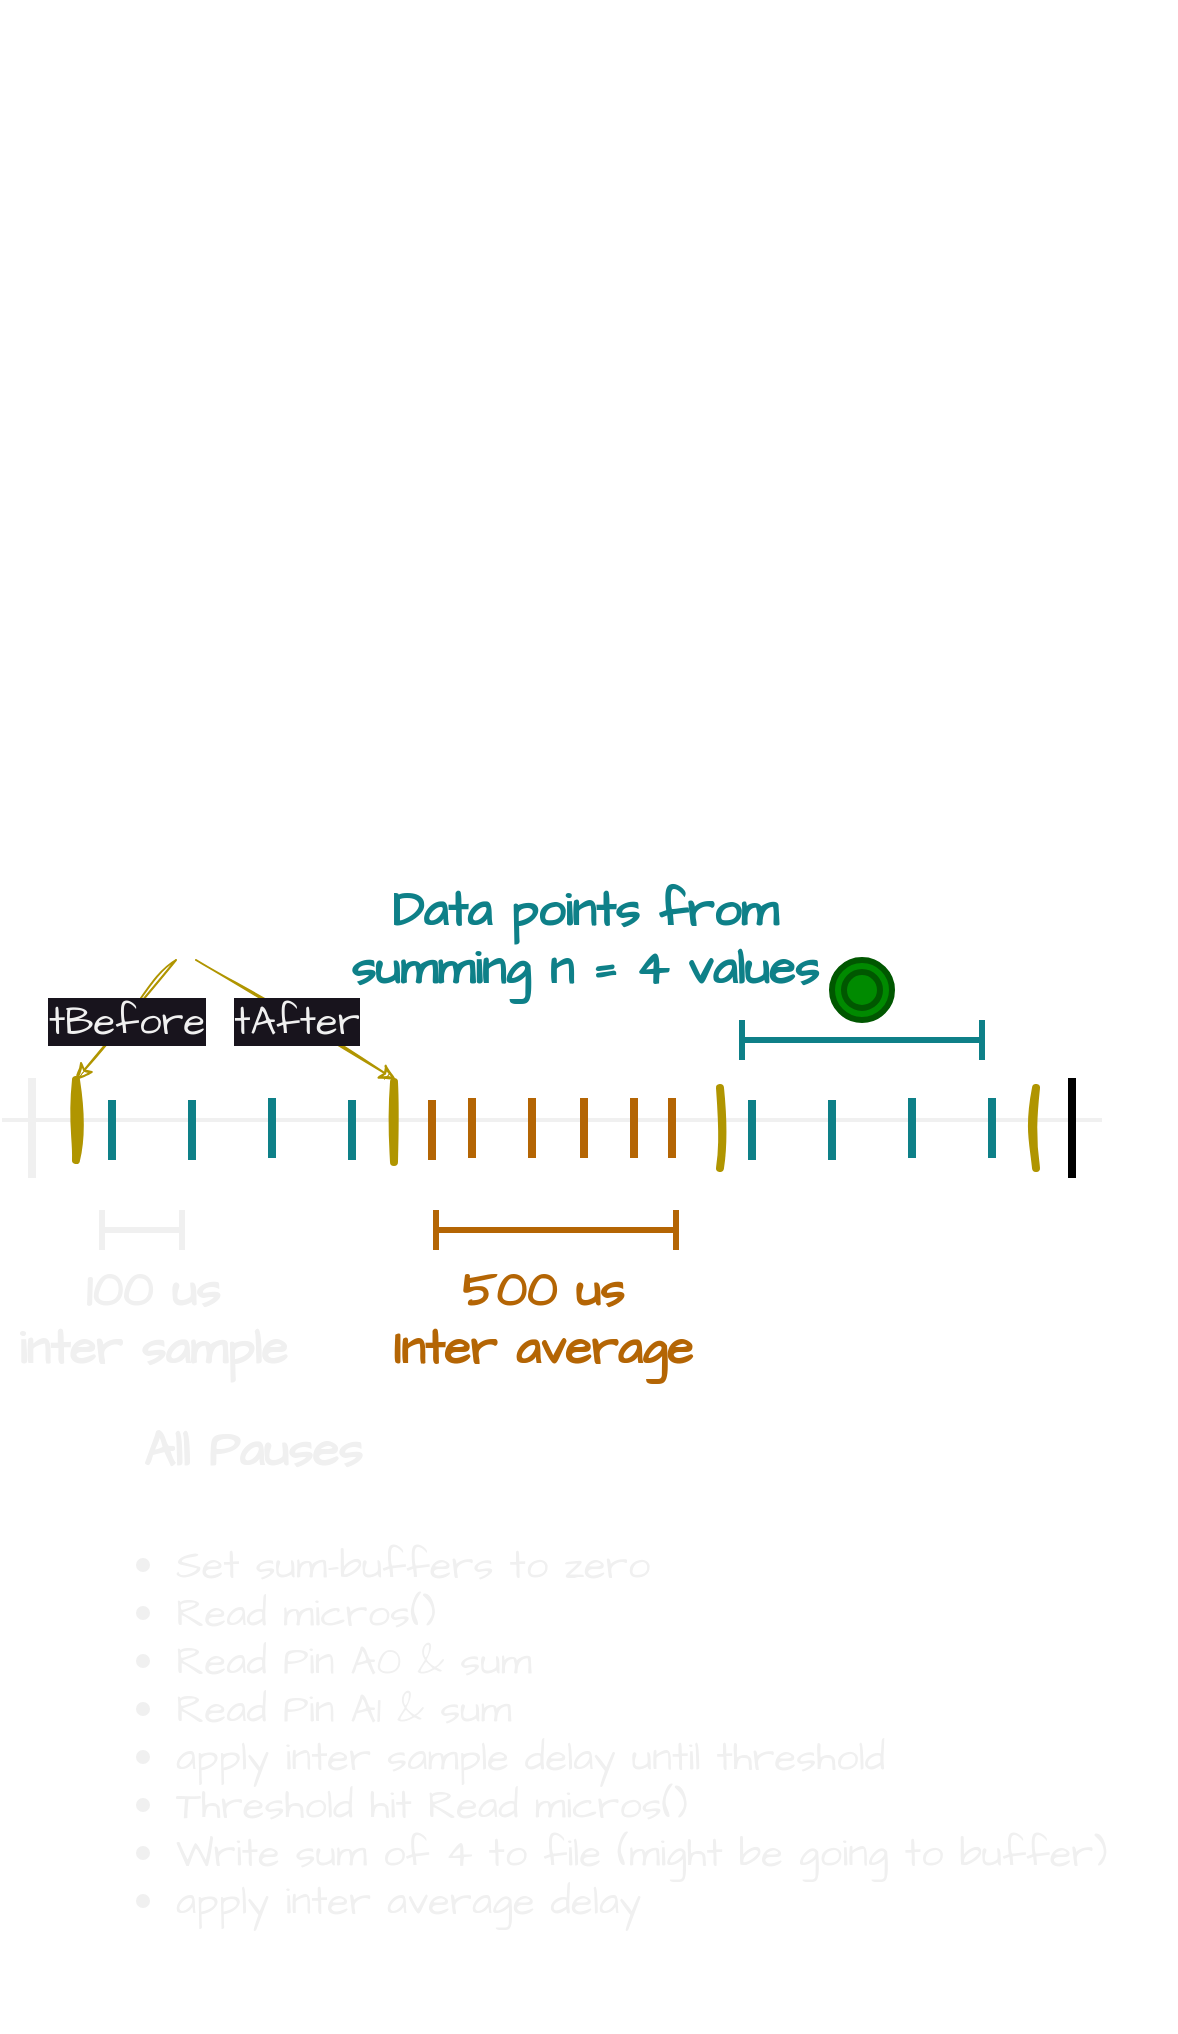 <mxfile>
    <diagram id="7IPDV5BTUQt0qVz-nsw-" name="Page-1">
        <mxGraphModel dx="614" dy="733" grid="0" gridSize="10" guides="1" tooltips="1" connect="1" arrows="1" fold="1" page="1" pageScale="1" pageWidth="850" pageHeight="1100" background="none" math="0" shadow="0">
            <root>
                <mxCell id="0"/>
                <mxCell id="1" parent="0"/>
                <mxCell id="4" value="" style="line;strokeWidth=2;html=1;hachureGap=4;fontFamily=Architects Daughter;fontSource=https%3A%2F%2Ffonts.googleapis.com%2Fcss%3Ffamily%3DArchitects%2BDaughter;fontSize=20;rounded=0;strokeColor=#F0F0F0;" parent="1" vertex="1">
                    <mxGeometry x="63" y="565" width="550" height="10" as="geometry"/>
                </mxCell>
                <mxCell id="6" value="" style="line;strokeWidth=4;html=1;perimeter=backbonePerimeter;points=[];outlineConnect=0;hachureGap=4;fontFamily=Architects Daughter;fontSource=https%3A%2F%2Ffonts.googleapis.com%2Fcss%3Ffamily%3DArchitects%2BDaughter;fontSize=20;rotation=-90;rounded=0;strokeColor=#F0F0F0;" parent="1" vertex="1">
                    <mxGeometry x="53" y="569" width="50" height="10" as="geometry"/>
                </mxCell>
                <mxCell id="7" value="" style="line;strokeWidth=4;html=1;perimeter=backbonePerimeter;points=[];outlineConnect=0;hachureGap=4;fontFamily=Architects Daughter;fontSource=https%3A%2F%2Ffonts.googleapis.com%2Fcss%3Ffamily%3DArchitects%2BDaughter;fontSize=20;rotation=-90;fillColor=#b0e3e6;strokeColor=#0e8088;rounded=0;" parent="1" vertex="1">
                    <mxGeometry x="143" y="570" width="30" height="10" as="geometry"/>
                </mxCell>
                <mxCell id="8" value="" style="line;strokeWidth=4;html=1;perimeter=backbonePerimeter;points=[];outlineConnect=0;hachureGap=4;fontFamily=Architects Daughter;fontSource=https%3A%2F%2Ffonts.googleapis.com%2Fcss%3Ffamily%3DArchitects%2BDaughter;fontSize=20;rotation=-90;fillColor=#b0e3e6;strokeColor=#0e8088;rounded=0;" parent="1" vertex="1">
                    <mxGeometry x="103" y="570" width="30" height="10" as="geometry"/>
                </mxCell>
                <mxCell id="9" value="" style="line;strokeWidth=4;html=1;perimeter=backbonePerimeter;points=[];outlineConnect=0;hachureGap=4;fontFamily=Architects Daughter;fontSource=https%3A%2F%2Ffonts.googleapis.com%2Fcss%3Ffamily%3DArchitects%2BDaughter;fontSize=20;rotation=-90;rounded=0;" parent="1" vertex="1">
                    <mxGeometry x="573" y="569" width="50" height="10" as="geometry"/>
                </mxCell>
                <mxCell id="10" value="" style="line;strokeWidth=4;html=1;perimeter=backbonePerimeter;points=[];outlineConnect=0;hachureGap=4;fontFamily=Architects Daughter;fontSource=https%3A%2F%2Ffonts.googleapis.com%2Fcss%3Ffamily%3DArchitects%2BDaughter;fontSize=20;rotation=-90;fillColor=#b0e3e6;strokeColor=#0e8088;rounded=0;" parent="1" vertex="1">
                    <mxGeometry x="183" y="569" width="30" height="10" as="geometry"/>
                </mxCell>
                <mxCell id="11" value="" style="line;strokeWidth=4;html=1;perimeter=backbonePerimeter;points=[];outlineConnect=0;hachureGap=4;fontFamily=Architects Daughter;fontSource=https%3A%2F%2Ffonts.googleapis.com%2Fcss%3Ffamily%3DArchitects%2BDaughter;fontSize=20;rotation=-90;fillColor=#b0e3e6;strokeColor=#0e8088;rounded=0;" parent="1" vertex="1">
                    <mxGeometry x="223" y="570" width="30" height="10" as="geometry"/>
                </mxCell>
                <mxCell id="14" value="" style="shape=crossbar;whiteSpace=wrap;html=1;rounded=0;hachureGap=4;strokeWidth=3;fontFamily=Architects Daughter;fontSource=https%3A%2F%2Ffonts.googleapis.com%2Fcss%3Ffamily%3DArchitects%2BDaughter;fontSize=20;strokeColor=#F0F0F0;" parent="1" vertex="1">
                    <mxGeometry x="113" y="615" width="40" height="20" as="geometry"/>
                </mxCell>
                <mxCell id="15" value="&lt;font color=&quot;#b46504&quot;&gt;500 us&lt;br&gt;Inter average&lt;/font&gt;" style="text;fillColor=none;html=1;fontSize=24;fontStyle=1;verticalAlign=middle;align=center;hachureGap=4;strokeWidth=3;fontFamily=Architects Daughter;fontSource=https%3A%2F%2Ffonts.googleapis.com%2Fcss%3Ffamily%3DArchitects%2BDaughter;rounded=0;" parent="1" vertex="1">
                    <mxGeometry x="283" y="650" width="100" height="40" as="geometry"/>
                </mxCell>
                <mxCell id="16" value="" style="line;strokeWidth=4;html=1;perimeter=backbonePerimeter;points=[];outlineConnect=0;hachureGap=4;fontFamily=Architects Daughter;fontSource=https%3A%2F%2Ffonts.googleapis.com%2Fcss%3Ffamily%3DArchitects%2BDaughter;fontSize=20;rotation=-90;fillColor=#fad7ac;strokeColor=#b46504;rounded=0;" parent="1" vertex="1">
                    <mxGeometry x="263" y="570" width="30" height="10" as="geometry"/>
                </mxCell>
                <mxCell id="17" value="" style="line;strokeWidth=4;html=1;perimeter=backbonePerimeter;points=[];outlineConnect=0;hachureGap=4;fontFamily=Architects Daughter;fontSource=https%3A%2F%2Ffonts.googleapis.com%2Fcss%3Ffamily%3DArchitects%2BDaughter;fontSize=20;rotation=-90;fillColor=#fad7ac;strokeColor=#b46504;rounded=0;" parent="1" vertex="1">
                    <mxGeometry x="283" y="569" width="30" height="10" as="geometry"/>
                </mxCell>
                <mxCell id="18" value="" style="line;strokeWidth=4;html=1;perimeter=backbonePerimeter;points=[];outlineConnect=0;hachureGap=4;fontFamily=Architects Daughter;fontSource=https%3A%2F%2Ffonts.googleapis.com%2Fcss%3Ffamily%3DArchitects%2BDaughter;fontSize=20;rotation=-90;fillColor=#fad7ac;strokeColor=#b46504;rounded=0;" parent="1" vertex="1">
                    <mxGeometry x="313" y="569" width="30" height="10" as="geometry"/>
                </mxCell>
                <mxCell id="19" value="" style="line;strokeWidth=4;html=1;perimeter=backbonePerimeter;points=[];outlineConnect=0;hachureGap=4;fontFamily=Architects Daughter;fontSource=https%3A%2F%2Ffonts.googleapis.com%2Fcss%3Ffamily%3DArchitects%2BDaughter;fontSize=20;rotation=-90;fillColor=#fad7ac;strokeColor=#b46504;rounded=0;" parent="1" vertex="1">
                    <mxGeometry x="383" y="569" width="30" height="10" as="geometry"/>
                </mxCell>
                <mxCell id="21" value="" style="ellipse;shape=doubleEllipse;whiteSpace=wrap;html=1;aspect=fixed;hachureGap=4;strokeWidth=3;fontFamily=Architects Daughter;fontSource=https%3A%2F%2Ffonts.googleapis.com%2Fcss%3Ffamily%3DArchitects%2BDaughter;fontSize=20;fillColor=#008a00;fontColor=#ffffff;strokeColor=#005700;rounded=0;" parent="1" vertex="1">
                    <mxGeometry x="478" y="490" width="30" height="30" as="geometry"/>
                </mxCell>
                <mxCell id="25" value="" style="line;strokeWidth=4;html=1;perimeter=backbonePerimeter;points=[];outlineConnect=0;hachureGap=4;fontFamily=Architects Daughter;fontSource=https%3A%2F%2Ffonts.googleapis.com%2Fcss%3Ffamily%3DArchitects%2BDaughter;fontSize=20;rotation=-90;fillColor=#b0e3e6;strokeColor=#0e8088;rounded=0;" parent="1" vertex="1">
                    <mxGeometry x="423" y="570" width="30" height="10" as="geometry"/>
                </mxCell>
                <mxCell id="20" value="" style="shape=crossbar;whiteSpace=wrap;html=1;rounded=0;hachureGap=4;fontFamily=Architects Daughter;fontSource=https%3A%2F%2Ffonts.googleapis.com%2Fcss%3Ffamily%3DArchitects%2BDaughter;fontSize=20;fillColor=#fad7ac;strokeColor=#b46504;strokeWidth=3;" parent="1" vertex="1">
                    <mxGeometry x="280" y="615" width="120" height="20" as="geometry"/>
                </mxCell>
                <mxCell id="26" value="" style="line;strokeWidth=4;html=1;perimeter=backbonePerimeter;points=[];outlineConnect=0;hachureGap=4;fontFamily=Architects Daughter;fontSource=https%3A%2F%2Ffonts.googleapis.com%2Fcss%3Ffamily%3DArchitects%2BDaughter;fontSize=20;rotation=-90;fillColor=#b0e3e6;strokeColor=#0e8088;rounded=0;" parent="1" vertex="1">
                    <mxGeometry x="463" y="570" width="30" height="10" as="geometry"/>
                </mxCell>
                <mxCell id="27" value="" style="line;strokeWidth=4;html=1;perimeter=backbonePerimeter;points=[];outlineConnect=0;hachureGap=4;fontFamily=Architects Daughter;fontSource=https%3A%2F%2Ffonts.googleapis.com%2Fcss%3Ffamily%3DArchitects%2BDaughter;fontSize=20;rotation=-90;fillColor=#b0e3e6;strokeColor=#0e8088;rounded=0;" parent="1" vertex="1">
                    <mxGeometry x="503" y="569" width="30" height="10" as="geometry"/>
                </mxCell>
                <mxCell id="28" value="" style="line;strokeWidth=4;html=1;perimeter=backbonePerimeter;points=[];outlineConnect=0;hachureGap=4;fontFamily=Architects Daughter;fontSource=https%3A%2F%2Ffonts.googleapis.com%2Fcss%3Ffamily%3DArchitects%2BDaughter;fontSize=20;rotation=-90;fillColor=#b0e3e6;strokeColor=#0e8088;rounded=0;" parent="1" vertex="1">
                    <mxGeometry x="543" y="569" width="30" height="10" as="geometry"/>
                </mxCell>
                <mxCell id="29" value="" style="shape=crossbar;whiteSpace=wrap;html=1;rounded=0;hachureGap=4;fontFamily=Architects Daughter;fontSource=https%3A%2F%2Ffonts.googleapis.com%2Fcss%3Ffamily%3DArchitects%2BDaughter;fontSize=20;fillColor=#b0e3e6;strokeColor=#0e8088;strokeWidth=3;" parent="1" vertex="1">
                    <mxGeometry x="433" y="520" width="120" height="20" as="geometry"/>
                </mxCell>
                <mxCell id="31" value="100 us&lt;br&gt;inter sample" style="text;strokeColor=none;fillColor=none;html=1;fontSize=24;fontStyle=1;verticalAlign=middle;align=center;hachureGap=4;strokeWidth=3;fontFamily=Architects Daughter;fontSource=https%3A%2F%2Ffonts.googleapis.com%2Fcss%3Ffamily%3DArchitects%2BDaughter;rounded=0;fontColor=#F0F0F0;" parent="1" vertex="1">
                    <mxGeometry x="88" y="650" width="100" height="40" as="geometry"/>
                </mxCell>
                <mxCell id="33" value="All Pauses" style="text;strokeColor=none;fillColor=none;html=1;fontSize=24;fontStyle=1;verticalAlign=middle;align=center;hachureGap=4;strokeWidth=3;fontFamily=Architects Daughter;fontSource=https%3A%2F%2Ffonts.googleapis.com%2Fcss%3Ffamily%3DArchitects%2BDaughter;rounded=0;fontColor=#F0F0F0;" parent="1" vertex="1">
                    <mxGeometry x="93" y="716" width="190" height="40" as="geometry"/>
                </mxCell>
                <mxCell id="34" value="&lt;ul&gt;&lt;li&gt;Set sum-buffers to zero&lt;/li&gt;&lt;li&gt;Read micros()&lt;/li&gt;&lt;li&gt;Read Pin A0 &amp;amp; sum&amp;nbsp;&lt;/li&gt;&lt;li&gt;Read Pin A1 &amp;amp; sum&lt;/li&gt;&lt;li&gt;apply inter sample delay until threshold&amp;nbsp;&lt;/li&gt;&lt;li&gt;Threshold hit Read micros()&lt;/li&gt;&lt;li&gt;Write sum of 4 to file (might be going to buffer)&amp;nbsp;&lt;/li&gt;&lt;li&gt;apply inter average delay&lt;/li&gt;&lt;/ul&gt;" style="text;strokeColor=none;fillColor=none;html=1;whiteSpace=wrap;verticalAlign=middle;overflow=hidden;hachureGap=4;strokeWidth=3;fontFamily=Architects Daughter;fontSource=https%3A%2F%2Ffonts.googleapis.com%2Fcss%3Ffamily%3DArchitects%2BDaughter;fontSize=20;rounded=0;fontColor=#F0F0F0;" parent="1" vertex="1">
                    <mxGeometry x="108" y="726" width="542" height="300" as="geometry"/>
                </mxCell>
                <mxCell id="36" value="Data points from &lt;br&gt;summing n = 4 values" style="text;strokeColor=none;fillColor=none;html=1;fontSize=24;fontStyle=1;verticalAlign=middle;align=center;hachureGap=4;strokeWidth=3;fontFamily=Architects Daughter;fontSource=https%3A%2F%2Ffonts.googleapis.com%2Fcss%3Ffamily%3DArchitects%2BDaughter;fontColor=#0e8088;rounded=0;" parent="1" vertex="1">
                    <mxGeometry x="304" y="460" width="100" height="40" as="geometry"/>
                </mxCell>
                <mxCell id="38" value="&lt;font color=&quot;#ffffff&quot;&gt;Time Analysis&lt;/font&gt;" style="text;strokeColor=none;fillColor=none;html=1;fontSize=24;fontStyle=1;verticalAlign=middle;align=center;hachureGap=4;strokeWidth=3;fontFamily=Architects Daughter;fontSource=https%3A%2F%2Ffonts.googleapis.com%2Fcss%3Ffamily%3DArchitects%2BDaughter;fontColor=#0e8088;rounded=0;" parent="1" vertex="1">
                    <mxGeometry x="109" y="10" width="100" height="40" as="geometry"/>
                </mxCell>
                <mxCell id="39" value="Assuming none or little to no overhead&lt;br&gt;- for n = 4 we have (n x 100 us) of data collection, so every 400us we have a summed-point&lt;br&gt;- we pause for 500us after each collected point&amp;nbsp;&lt;br&gt;- Therefore we have a (n x 100 us) + 500us cycle; 900us&lt;br&gt;- This is effectively collecting data every 0.9 ms&amp;nbsp;&amp;nbsp;&lt;br&gt;&lt;br&gt;&amp;nbsp; 1s ( 10^3 ms/ 1s) ( 1 point/0.9 ms) = about 1KHz&amp;nbsp;&lt;br&gt;&lt;br&gt;- n = 20 gives 20,500 us cycles&amp;nbsp;&lt;br&gt;&amp;nbsp; 1s ( 10^3 ms/ 1s) ( 1 point/20.5 ms) = 48.8Hz&lt;br&gt;&lt;br&gt;- Q: since we are averaging the data points isnt the frequecny skewed?&amp;nbsp;&lt;br&gt;-- as we increase n our sample frequecey decreases but the noise should also decrease&amp;nbsp;" style="text;html=1;strokeColor=none;fillColor=none;align=left;verticalAlign=top;whiteSpace=wrap;rounded=0;hachureGap=4;strokeWidth=3;fontFamily=Architects Daughter;fontSource=https%3A%2F%2Ffonts.googleapis.com%2Fcss%3Ffamily%3DArchitects%2BDaughter;fontSize=20;fontColor=#FFFFFF;" parent="1" vertex="1">
                    <mxGeometry x="74" y="50" width="560" height="400" as="geometry"/>
                </mxCell>
                <mxCell id="42" value="" style="endArrow=none;html=1;sketch=1;hachureGap=4;jiggle=2;curveFitting=1;fontFamily=Architects Daughter;fontSource=https%3A%2F%2Ffonts.googleapis.com%2Fcss%3Ffamily%3DArchitects%2BDaughter;fontSize=16;strokeWidth=4;fillColor=#e3c800;strokeColor=#B09500;" parent="1" edge="1">
                    <mxGeometry width="50" height="50" relative="1" as="geometry">
                        <mxPoint x="100" y="590" as="sourcePoint"/>
                        <mxPoint x="100" y="550" as="targetPoint"/>
                    </mxGeometry>
                </mxCell>
                <mxCell id="43" value="" style="endArrow=none;html=1;sketch=1;hachureGap=4;jiggle=2;curveFitting=1;fontFamily=Architects Daughter;fontSource=https%3A%2F%2Ffonts.googleapis.com%2Fcss%3Ffamily%3DArchitects%2BDaughter;fontSize=16;strokeWidth=4;fillColor=#e3c800;strokeColor=#B09500;" parent="1" edge="1">
                    <mxGeometry width="50" height="50" relative="1" as="geometry">
                        <mxPoint x="259" y="591" as="sourcePoint"/>
                        <mxPoint x="259" y="551" as="targetPoint"/>
                    </mxGeometry>
                </mxCell>
                <mxCell id="44" value="" style="endArrow=classic;html=1;sketch=1;hachureGap=4;jiggle=2;curveFitting=1;strokeWidth=1;fontFamily=Architects Daughter;fontSource=https%3A%2F%2Ffonts.googleapis.com%2Fcss%3Ffamily%3DArchitects%2BDaughter;fontSize=16;fillColor=#e3c800;strokeColor=#B09500;" parent="1" edge="1">
                    <mxGeometry relative="1" as="geometry">
                        <mxPoint x="150" y="490" as="sourcePoint"/>
                        <mxPoint x="100" y="550" as="targetPoint"/>
                        <Array as="points"/>
                    </mxGeometry>
                </mxCell>
                <mxCell id="45" value="tBefore" style="edgeLabel;resizable=0;html=1;align=center;verticalAlign=middle;sketch=1;hachureGap=4;jiggle=2;curveFitting=1;fontFamily=Architects Daughter;fontSource=https%3A%2F%2Ffonts.googleapis.com%2Fcss%3Ffamily%3DArchitects%2BDaughter;fontSize=20;fontColor=#F0F0F0;labelBackgroundColor=#18141D;" parent="44" connectable="0" vertex="1">
                    <mxGeometry relative="1" as="geometry"/>
                </mxCell>
                <mxCell id="47" value="" style="endArrow=classic;html=1;sketch=1;hachureGap=4;jiggle=2;curveFitting=1;strokeWidth=1;fontFamily=Architects Daughter;fontSource=https%3A%2F%2Ffonts.googleapis.com%2Fcss%3Ffamily%3DArchitects%2BDaughter;fontSize=16;fillColor=#e3c800;strokeColor=#B09500;" parent="1" edge="1">
                    <mxGeometry relative="1" as="geometry">
                        <mxPoint x="160" y="490" as="sourcePoint"/>
                        <mxPoint x="260" y="550" as="targetPoint"/>
                    </mxGeometry>
                </mxCell>
                <mxCell id="48" value="tAfter" style="edgeLabel;resizable=0;html=1;align=center;verticalAlign=middle;sketch=1;hachureGap=4;jiggle=2;curveFitting=1;fontFamily=Architects Daughter;fontSource=https%3A%2F%2Ffonts.googleapis.com%2Fcss%3Ffamily%3DArchitects%2BDaughter;fontSize=20;labelBackgroundColor=#18141D;fontColor=#F0F0F0;" parent="47" connectable="0" vertex="1">
                    <mxGeometry relative="1" as="geometry"/>
                </mxCell>
                <mxCell id="49" value="" style="endArrow=none;html=1;sketch=1;hachureGap=4;jiggle=2;curveFitting=1;fontFamily=Architects Daughter;fontSource=https%3A%2F%2Ffonts.googleapis.com%2Fcss%3Ffamily%3DArchitects%2BDaughter;fontSize=16;strokeWidth=4;fillColor=#e3c800;strokeColor=#B09500;" parent="1" edge="1">
                    <mxGeometry width="50" height="50" relative="1" as="geometry">
                        <mxPoint x="422" y="594" as="sourcePoint"/>
                        <mxPoint x="422" y="554" as="targetPoint"/>
                    </mxGeometry>
                </mxCell>
                <mxCell id="50" value="" style="endArrow=none;html=1;sketch=1;hachureGap=4;jiggle=2;curveFitting=1;fontFamily=Architects Daughter;fontSource=https%3A%2F%2Ffonts.googleapis.com%2Fcss%3Ffamily%3DArchitects%2BDaughter;fontSize=16;strokeWidth=4;fillColor=#e3c800;strokeColor=#B09500;" parent="1" edge="1">
                    <mxGeometry width="50" height="50" relative="1" as="geometry">
                        <mxPoint x="580" y="594" as="sourcePoint"/>
                        <mxPoint x="580" y="554" as="targetPoint"/>
                    </mxGeometry>
                </mxCell>
                <mxCell id="54" value="" style="line;strokeWidth=4;html=1;perimeter=backbonePerimeter;points=[];outlineConnect=0;hachureGap=4;fontFamily=Architects Daughter;fontSource=https%3A%2F%2Ffonts.googleapis.com%2Fcss%3Ffamily%3DArchitects%2BDaughter;fontSize=20;rotation=-90;fillColor=#fad7ac;strokeColor=#b46504;rounded=0;" parent="1" vertex="1">
                    <mxGeometry x="339" y="569" width="30" height="10" as="geometry"/>
                </mxCell>
                <mxCell id="55" value="" style="line;strokeWidth=4;html=1;perimeter=backbonePerimeter;points=[];outlineConnect=0;hachureGap=4;fontFamily=Architects Daughter;fontSource=https%3A%2F%2Ffonts.googleapis.com%2Fcss%3Ffamily%3DArchitects%2BDaughter;fontSize=20;rotation=-90;fillColor=#fad7ac;strokeColor=#b46504;rounded=0;" parent="1" vertex="1">
                    <mxGeometry x="364" y="569" width="30" height="10" as="geometry"/>
                </mxCell>
            </root>
        </mxGraphModel>
    </diagram>
</mxfile>